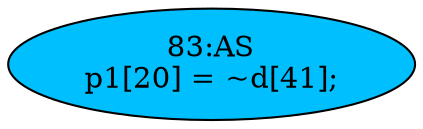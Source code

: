strict digraph "" {
	node [label="\N"];
	"83:AS"	 [ast="<pyverilog.vparser.ast.Assign object at 0x7fee01bc9e10>",
		def_var="['p1']",
		fillcolor=deepskyblue,
		label="83:AS
p1[20] = ~d[41];",
		statements="[]",
		style=filled,
		typ=Assign,
		use_var="['d']"];
}
